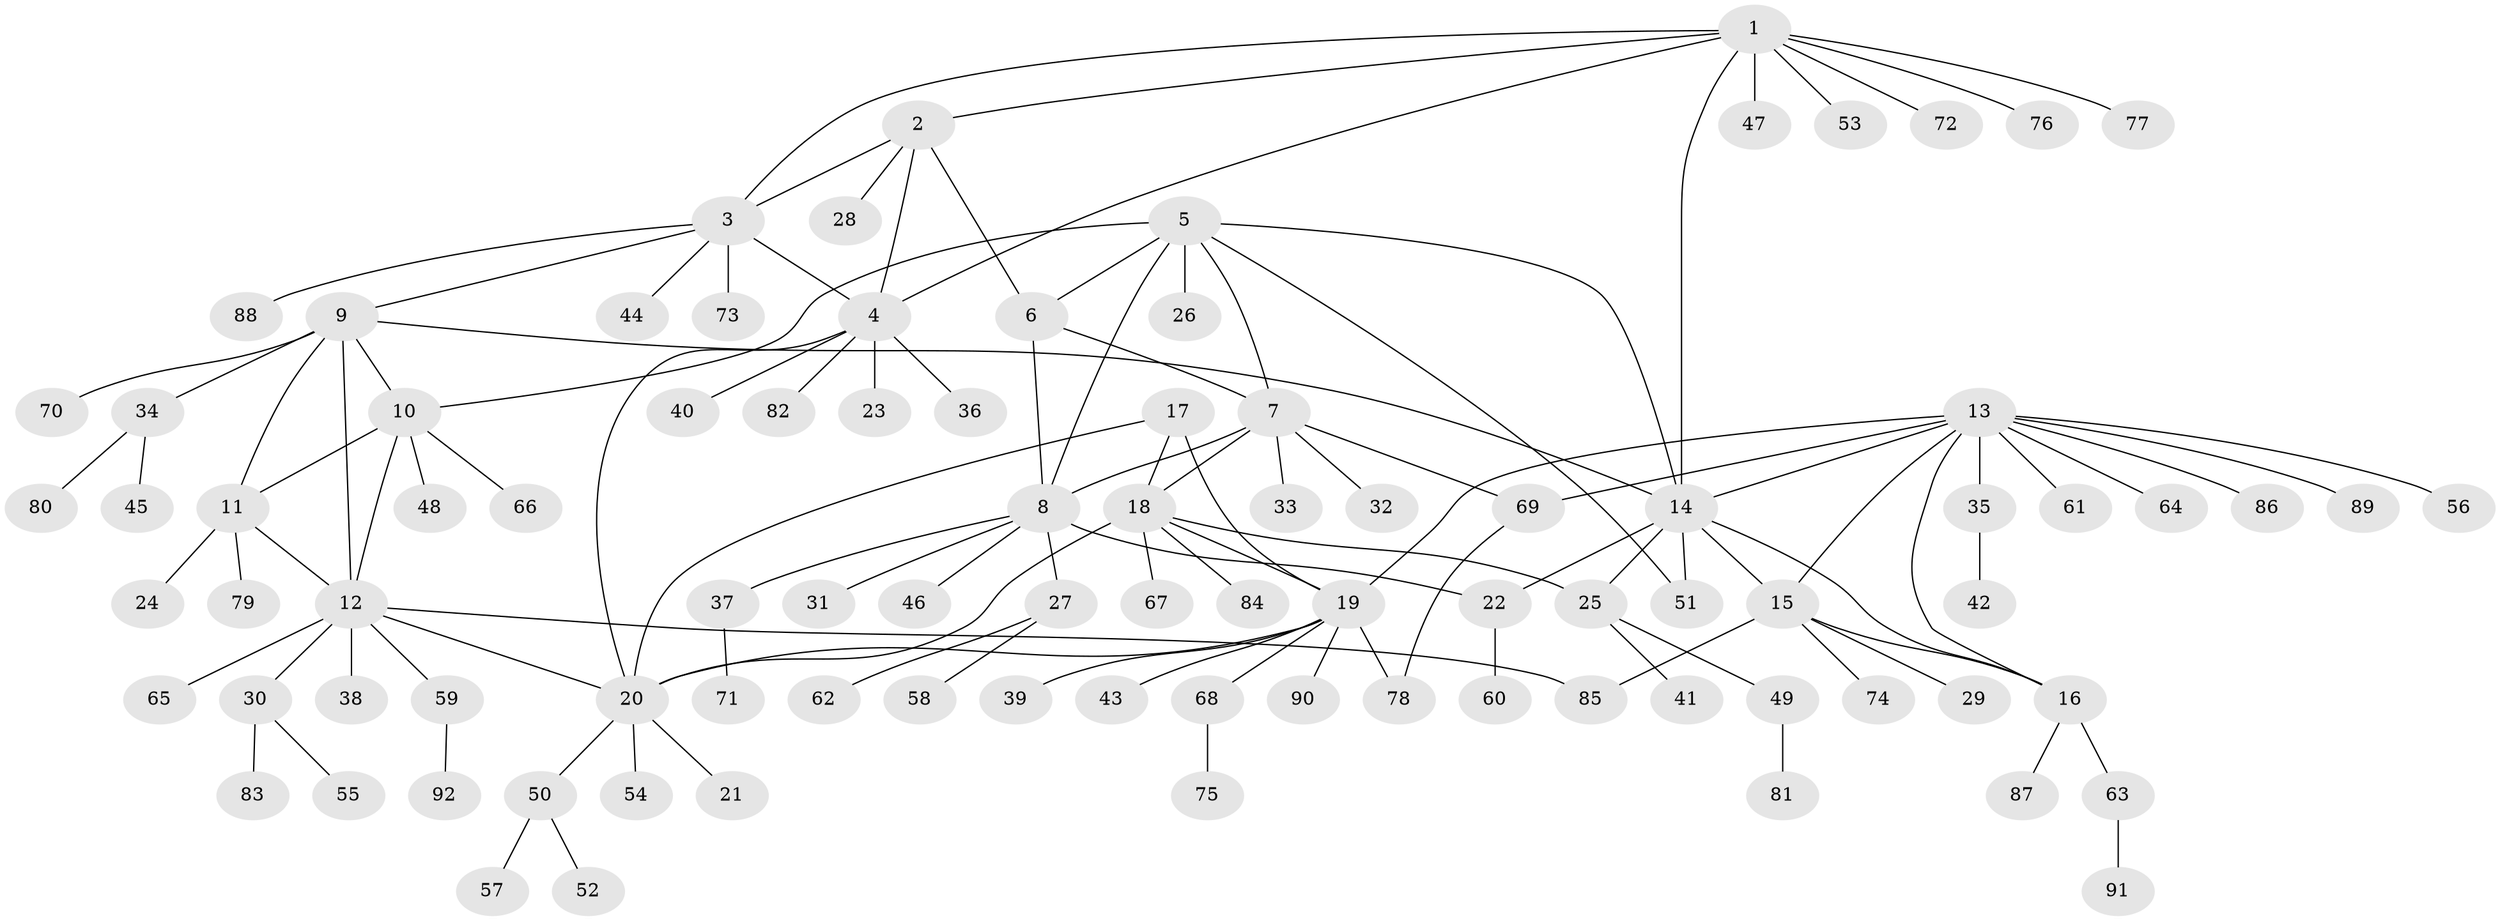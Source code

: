 // Generated by graph-tools (version 1.1) at 2025/50/03/09/25 03:50:34]
// undirected, 92 vertices, 118 edges
graph export_dot {
graph [start="1"]
  node [color=gray90,style=filled];
  1;
  2;
  3;
  4;
  5;
  6;
  7;
  8;
  9;
  10;
  11;
  12;
  13;
  14;
  15;
  16;
  17;
  18;
  19;
  20;
  21;
  22;
  23;
  24;
  25;
  26;
  27;
  28;
  29;
  30;
  31;
  32;
  33;
  34;
  35;
  36;
  37;
  38;
  39;
  40;
  41;
  42;
  43;
  44;
  45;
  46;
  47;
  48;
  49;
  50;
  51;
  52;
  53;
  54;
  55;
  56;
  57;
  58;
  59;
  60;
  61;
  62;
  63;
  64;
  65;
  66;
  67;
  68;
  69;
  70;
  71;
  72;
  73;
  74;
  75;
  76;
  77;
  78;
  79;
  80;
  81;
  82;
  83;
  84;
  85;
  86;
  87;
  88;
  89;
  90;
  91;
  92;
  1 -- 2;
  1 -- 3;
  1 -- 4;
  1 -- 14;
  1 -- 47;
  1 -- 53;
  1 -- 72;
  1 -- 76;
  1 -- 77;
  2 -- 3;
  2 -- 4;
  2 -- 6;
  2 -- 28;
  3 -- 4;
  3 -- 9;
  3 -- 44;
  3 -- 73;
  3 -- 88;
  4 -- 20;
  4 -- 23;
  4 -- 36;
  4 -- 40;
  4 -- 82;
  5 -- 6;
  5 -- 7;
  5 -- 8;
  5 -- 10;
  5 -- 14;
  5 -- 26;
  5 -- 51;
  6 -- 7;
  6 -- 8;
  7 -- 8;
  7 -- 18;
  7 -- 32;
  7 -- 33;
  7 -- 69;
  8 -- 22;
  8 -- 27;
  8 -- 31;
  8 -- 37;
  8 -- 46;
  9 -- 10;
  9 -- 11;
  9 -- 12;
  9 -- 14;
  9 -- 34;
  9 -- 70;
  10 -- 11;
  10 -- 12;
  10 -- 48;
  10 -- 66;
  11 -- 12;
  11 -- 24;
  11 -- 79;
  12 -- 20;
  12 -- 30;
  12 -- 38;
  12 -- 59;
  12 -- 65;
  12 -- 85;
  13 -- 14;
  13 -- 15;
  13 -- 16;
  13 -- 19;
  13 -- 35;
  13 -- 56;
  13 -- 61;
  13 -- 64;
  13 -- 69;
  13 -- 86;
  13 -- 89;
  14 -- 15;
  14 -- 16;
  14 -- 22;
  14 -- 25;
  14 -- 51;
  15 -- 16;
  15 -- 29;
  15 -- 74;
  15 -- 85;
  16 -- 63;
  16 -- 87;
  17 -- 18;
  17 -- 19;
  17 -- 20;
  18 -- 19;
  18 -- 20;
  18 -- 25;
  18 -- 67;
  18 -- 84;
  19 -- 20;
  19 -- 39;
  19 -- 43;
  19 -- 68;
  19 -- 78;
  19 -- 90;
  20 -- 21;
  20 -- 50;
  20 -- 54;
  22 -- 60;
  25 -- 41;
  25 -- 49;
  27 -- 58;
  27 -- 62;
  30 -- 55;
  30 -- 83;
  34 -- 45;
  34 -- 80;
  35 -- 42;
  37 -- 71;
  49 -- 81;
  50 -- 52;
  50 -- 57;
  59 -- 92;
  63 -- 91;
  68 -- 75;
  69 -- 78;
}
